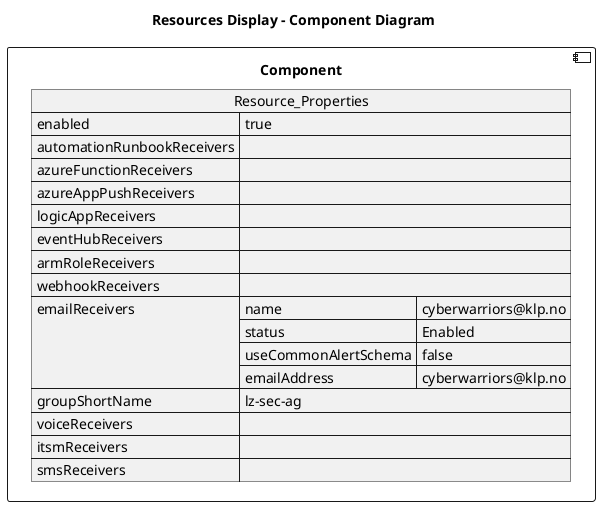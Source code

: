 @startuml

title Resources Display - Component Diagram

component Component {

json  Resource_Properties {
  "enabled": true,
  "automationRunbookReceivers": [],
  "azureFunctionReceivers": [],
  "azureAppPushReceivers": [],
  "logicAppReceivers": [],
  "eventHubReceivers": [],
  "armRoleReceivers": [],
  "webhookReceivers": [],
  "emailReceivers": [
    {
      "name": "cyberwarriors@klp.no",
      "status": "Enabled",
      "useCommonAlertSchema": false,
      "emailAddress": "cyberwarriors@klp.no"
    }
  ],
  "groupShortName": "lz-sec-ag",
  "voiceReceivers": [],
  "itsmReceivers": [],
  "smsReceivers": []
}
}
@enduml
